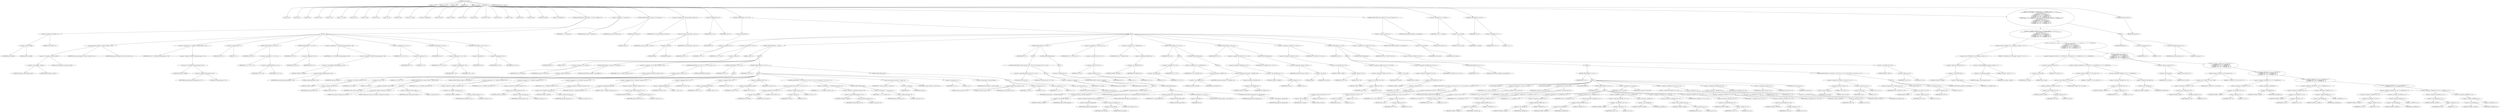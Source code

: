 digraph cache_insert {  
"1000125" [label = "(METHOD,cache_insert)" ]
"1000126" [label = "(PARAM,int a1)" ]
"1000127" [label = "(PARAM,void *cp)" ]
"1000128" [label = "(PARAM,int a3)" ]
"1000129" [label = "(PARAM,int a4)" ]
"1000130" [label = "(PARAM,__int16 a5)" ]
"1000131" [label = "(BLOCK,,)" ]
"1000132" [label = "(LOCAL,v7: int)" ]
"1000133" [label = "(LOCAL,v8: int)" ]
"1000134" [label = "(LOCAL,v9: int)" ]
"1000135" [label = "(LOCAL,v10: int)" ]
"1000136" [label = "(LOCAL,v11: int)" ]
"1000137" [label = "(LOCAL,v12: __int16)" ]
"1000138" [label = "(LOCAL,v14: int)" ]
"1000139" [label = "(LOCAL,v15: int)" ]
"1000140" [label = "(LOCAL,v16: int)" ]
"1000141" [label = "(LOCAL,v17: int)" ]
"1000142" [label = "(LOCAL,v18: int)" ]
"1000143" [label = "(LOCAL,v19: __int16)" ]
"1000144" [label = "(LOCAL,v20: unsigned int)" ]
"1000145" [label = "(LOCAL,v21: bool)" ]
"1000146" [label = "(LOCAL,v22: bool)" ]
"1000147" [label = "(LOCAL,v23: int *)" ]
"1000148" [label = "(LOCAL,v24: int)" ]
"1000149" [label = "(LOCAL,v25: char *)" ]
"1000150" [label = "(LOCAL,v26: int)" ]
"1000151" [label = "(LOCAL,v27: int)" ]
"1000152" [label = "(LOCAL,v28: int)" ]
"1000153" [label = "(LOCAL,v29: int)" ]
"1000154" [label = "(LOCAL,v30: _BYTE *)" ]
"1000155" [label = "(LOCAL,v33: _DWORD [ 4 ])" ]
"1000156" [label = "(CONTROL_STRUCTURE,if ( (a5 & 0x980) != 0 ),if ( (a5 & 0x980) != 0 ))" ]
"1000157" [label = "(<operator>.notEquals,(a5 & 0x980) != 0)" ]
"1000158" [label = "(<operator>.and,a5 & 0x980)" ]
"1000159" [label = "(IDENTIFIER,a5,a5 & 0x980)" ]
"1000160" [label = "(LITERAL,0x980,a5 & 0x980)" ]
"1000161" [label = "(LITERAL,0,(a5 & 0x980) != 0)" ]
"1000162" [label = "(BLOCK,,)" ]
"1000163" [label = "(log_query,log_query((unsigned __int16)a5 | 0x10000, a1, cp))" ]
"1000164" [label = "(<operator>.or,(unsigned __int16)a5 | 0x10000)" ]
"1000165" [label = "(<operator>.cast,(unsigned __int16)a5)" ]
"1000166" [label = "(UNKNOWN,unsigned __int16,unsigned __int16)" ]
"1000167" [label = "(IDENTIFIER,a5,(unsigned __int16)a5)" ]
"1000168" [label = "(LITERAL,0x10000,(unsigned __int16)a5 | 0x10000)" ]
"1000169" [label = "(IDENTIFIER,a1,log_query((unsigned __int16)a5 | 0x10000, a1, cp))" ]
"1000170" [label = "(IDENTIFIER,cp,log_query((unsigned __int16)a5 | 0x10000, a1, cp))" ]
"1000171" [label = "(<operator>.assignment,v20 = *(_DWORD *)(dnsmasq_daemon + 252))" ]
"1000172" [label = "(IDENTIFIER,v20,v20 = *(_DWORD *)(dnsmasq_daemon + 252))" ]
"1000173" [label = "(<operator>.indirection,*(_DWORD *)(dnsmasq_daemon + 252))" ]
"1000174" [label = "(<operator>.cast,(_DWORD *)(dnsmasq_daemon + 252))" ]
"1000175" [label = "(UNKNOWN,_DWORD *,_DWORD *)" ]
"1000176" [label = "(<operator>.addition,dnsmasq_daemon + 252)" ]
"1000177" [label = "(IDENTIFIER,dnsmasq_daemon,dnsmasq_daemon + 252)" ]
"1000178" [label = "(LITERAL,252,dnsmasq_daemon + 252)" ]
"1000179" [label = "(<operator>.assignment,v21 = 1)" ]
"1000180" [label = "(IDENTIFIER,v21,v21 = 1)" ]
"1000181" [label = "(LITERAL,1,v21 = 1)" ]
"1000182" [label = "(CONTROL_STRUCTURE,if ( v20 ),if ( v20 ))" ]
"1000183" [label = "(IDENTIFIER,v20,if ( v20 ))" ]
"1000184" [label = "(<operator>.assignment,v21 = v20 >= a4)" ]
"1000185" [label = "(IDENTIFIER,v21,v21 = v20 >= a4)" ]
"1000186" [label = "(<operator>.greaterEqualsThan,v20 >= a4)" ]
"1000187" [label = "(IDENTIFIER,v20,v20 >= a4)" ]
"1000188" [label = "(IDENTIFIER,a4,v20 >= a4)" ]
"1000189" [label = "(CONTROL_STRUCTURE,if ( v21 ),if ( v21 ))" ]
"1000190" [label = "(IDENTIFIER,v21,if ( v21 ))" ]
"1000191" [label = "(<operator>.assignment,v20 = a4)" ]
"1000192" [label = "(IDENTIFIER,v20,v20 = a4)" ]
"1000193" [label = "(IDENTIFIER,a4,v20 = a4)" ]
"1000194" [label = "(<operator>.assignment,a4 = *(_DWORD *)(dnsmasq_daemon + 248))" ]
"1000195" [label = "(IDENTIFIER,a4,a4 = *(_DWORD *)(dnsmasq_daemon + 248))" ]
"1000196" [label = "(<operator>.indirection,*(_DWORD *)(dnsmasq_daemon + 248))" ]
"1000197" [label = "(<operator>.cast,(_DWORD *)(dnsmasq_daemon + 248))" ]
"1000198" [label = "(UNKNOWN,_DWORD *,_DWORD *)" ]
"1000199" [label = "(<operator>.addition,dnsmasq_daemon + 248)" ]
"1000200" [label = "(IDENTIFIER,dnsmasq_daemon,dnsmasq_daemon + 248)" ]
"1000201" [label = "(LITERAL,248,dnsmasq_daemon + 248)" ]
"1000202" [label = "(<operator>.assignment,v22 = a4 != 0)" ]
"1000203" [label = "(IDENTIFIER,v22,v22 = a4 != 0)" ]
"1000204" [label = "(<operator>.notEquals,a4 != 0)" ]
"1000205" [label = "(IDENTIFIER,a4,a4 != 0)" ]
"1000206" [label = "(LITERAL,0,a4 != 0)" ]
"1000207" [label = "(CONTROL_STRUCTURE,if ( a4 ),if ( a4 ))" ]
"1000208" [label = "(IDENTIFIER,a4,if ( a4 ))" ]
"1000209" [label = "(<operator>.assignment,v22 = a4 > v20)" ]
"1000210" [label = "(IDENTIFIER,v22,v22 = a4 > v20)" ]
"1000211" [label = "(<operator>.greaterThan,a4 > v20)" ]
"1000212" [label = "(IDENTIFIER,a4,a4 > v20)" ]
"1000213" [label = "(IDENTIFIER,v20,a4 > v20)" ]
"1000214" [label = "(CONTROL_STRUCTURE,if ( !v22 ),if ( !v22 ))" ]
"1000215" [label = "(<operator>.logicalNot,!v22)" ]
"1000216" [label = "(IDENTIFIER,v22,!v22)" ]
"1000217" [label = "(<operator>.assignment,a4 = v20)" ]
"1000218" [label = "(IDENTIFIER,a4,a4 = v20)" ]
"1000219" [label = "(IDENTIFIER,v20,a4 = v20)" ]
"1000220" [label = "(<operator>.assignment,v7 = insert_error)" ]
"1000221" [label = "(IDENTIFIER,v7,v7 = insert_error)" ]
"1000222" [label = "(IDENTIFIER,insert_error,v7 = insert_error)" ]
"1000223" [label = "(CONTROL_STRUCTURE,if ( insert_error ),if ( insert_error ))" ]
"1000224" [label = "(IDENTIFIER,insert_error,if ( insert_error ))" ]
"1000225" [label = "(RETURN,return 0;,return 0;)" ]
"1000226" [label = "(LITERAL,0,return 0;)" ]
"1000227" [label = "(<operator>.assignment,v9 = cache_scan_free(a1, (int)cp, a3))" ]
"1000228" [label = "(IDENTIFIER,v9,v9 = cache_scan_free(a1, (int)cp, a3))" ]
"1000229" [label = "(cache_scan_free,cache_scan_free(a1, (int)cp, a3))" ]
"1000230" [label = "(IDENTIFIER,a1,cache_scan_free(a1, (int)cp, a3))" ]
"1000231" [label = "(<operator>.cast,(int)cp)" ]
"1000232" [label = "(UNKNOWN,int,int)" ]
"1000233" [label = "(IDENTIFIER,cp,(int)cp)" ]
"1000234" [label = "(IDENTIFIER,a3,cache_scan_free(a1, (int)cp, a3))" ]
"1000235" [label = "(<operator>.assignment,v8 = v9)" ]
"1000236" [label = "(IDENTIFIER,v8,v8 = v9)" ]
"1000237" [label = "(IDENTIFIER,v9,v8 = v9)" ]
"1000238" [label = "(CONTROL_STRUCTURE,if ( !v9 ),if ( !v9 ))" ]
"1000239" [label = "(<operator>.logicalNot,!v9)" ]
"1000240" [label = "(IDENTIFIER,v9,!v9)" ]
"1000241" [label = "(BLOCK,,)" ]
"1000242" [label = "(<operator>.assignment,v10 = v7)" ]
"1000243" [label = "(IDENTIFIER,v10,v10 = v7)" ]
"1000244" [label = "(IDENTIFIER,v7,v10 = v7)" ]
"1000245" [label = "(<operator>.assignment,v11 = a5 & 4)" ]
"1000246" [label = "(IDENTIFIER,v11,v11 = a5 & 4)" ]
"1000247" [label = "(<operator>.and,a5 & 4)" ]
"1000248" [label = "(IDENTIFIER,a5,a5 & 4)" ]
"1000249" [label = "(LITERAL,4,a5 & 4)" ]
"1000250" [label = "(CONTROL_STRUCTURE,while ( 1 ),while ( 1 ))" ]
"1000251" [label = "(LITERAL,1,while ( 1 ))" ]
"1000252" [label = "(BLOCK,,)" ]
"1000253" [label = "(<operator>.assignment,v18 = cache_tail)" ]
"1000254" [label = "(IDENTIFIER,v18,v18 = cache_tail)" ]
"1000255" [label = "(IDENTIFIER,cache_tail,v18 = cache_tail)" ]
"1000256" [label = "(CONTROL_STRUCTURE,if ( !cache_tail ),if ( !cache_tail ))" ]
"1000257" [label = "(<operator>.logicalNot,!cache_tail)" ]
"1000258" [label = "(IDENTIFIER,cache_tail,!cache_tail)" ]
"1000259" [label = "(CONTROL_STRUCTURE,goto LABEL_31;,goto LABEL_31;)" ]
"1000260" [label = "(<operator>.assignment,v19 = *(_WORD *)(cache_tail + 36))" ]
"1000261" [label = "(IDENTIFIER,v19,v19 = *(_WORD *)(cache_tail + 36))" ]
"1000262" [label = "(<operator>.indirection,*(_WORD *)(cache_tail + 36))" ]
"1000263" [label = "(<operator>.cast,(_WORD *)(cache_tail + 36))" ]
"1000264" [label = "(UNKNOWN,_WORD *,_WORD *)" ]
"1000265" [label = "(<operator>.addition,cache_tail + 36)" ]
"1000266" [label = "(IDENTIFIER,cache_tail,cache_tail + 36)" ]
"1000267" [label = "(LITERAL,36,cache_tail + 36)" ]
"1000268" [label = "(CONTROL_STRUCTURE,if ( (v19 & 0xC) == 0 ),if ( (v19 & 0xC) == 0 ))" ]
"1000269" [label = "(<operator>.equals,(v19 & 0xC) == 0)" ]
"1000270" [label = "(<operator>.and,v19 & 0xC)" ]
"1000271" [label = "(IDENTIFIER,v19,v19 & 0xC)" ]
"1000272" [label = "(LITERAL,0xC,v19 & 0xC)" ]
"1000273" [label = "(LITERAL,0,(v19 & 0xC) == 0)" ]
"1000274" [label = "(CONTROL_STRUCTURE,break;,break;)" ]
"1000275" [label = "(CONTROL_STRUCTURE,if ( v10 ),if ( v10 ))" ]
"1000276" [label = "(IDENTIFIER,v10,if ( v10 ))" ]
"1000277" [label = "(BLOCK,,)" ]
"1000278" [label = "(CONTROL_STRUCTURE,if ( !warned_11088 ),if ( !warned_11088 ))" ]
"1000279" [label = "(<operator>.logicalNot,!warned_11088)" ]
"1000280" [label = "(IDENTIFIER,warned_11088,!warned_11088)" ]
"1000281" [label = "(BLOCK,,)" ]
"1000282" [label = "(my_syslog,my_syslog(3, \"Internal error in cache.\"))" ]
"1000283" [label = "(LITERAL,3,my_syslog(3, \"Internal error in cache.\"))" ]
"1000284" [label = "(LITERAL,\"Internal error in cache.\",my_syslog(3, \"Internal error in cache.\"))" ]
"1000285" [label = "(<operator>.assignment,warned_11088 = 1)" ]
"1000286" [label = "(IDENTIFIER,warned_11088,warned_11088 = 1)" ]
"1000287" [label = "(LITERAL,1,warned_11088 = 1)" ]
"1000288" [label = "(CONTROL_STRUCTURE,goto LABEL_31;,goto LABEL_31;)" ]
"1000289" [label = "(CONTROL_STRUCTURE,if ( v11 ),if ( v11 ))" ]
"1000290" [label = "(IDENTIFIER,v11,if ( v11 ))" ]
"1000291" [label = "(BLOCK,,)" ]
"1000292" [label = "(<operator>.assignment,v14 = *(_DWORD *)(cache_tail + 16))" ]
"1000293" [label = "(IDENTIFIER,v14,v14 = *(_DWORD *)(cache_tail + 16))" ]
"1000294" [label = "(<operator>.indirection,*(_DWORD *)(cache_tail + 16))" ]
"1000295" [label = "(<operator>.cast,(_DWORD *)(cache_tail + 16))" ]
"1000296" [label = "(UNKNOWN,_DWORD *,_DWORD *)" ]
"1000297" [label = "(<operator>.addition,cache_tail + 16)" ]
"1000298" [label = "(IDENTIFIER,cache_tail,cache_tail + 16)" ]
"1000299" [label = "(LITERAL,16,cache_tail + 16)" ]
"1000300" [label = "(<operator>.assignment,v15 = *(_DWORD *)(cache_tail + 20))" ]
"1000301" [label = "(IDENTIFIER,v15,v15 = *(_DWORD *)(cache_tail + 20))" ]
"1000302" [label = "(<operator>.indirection,*(_DWORD *)(cache_tail + 20))" ]
"1000303" [label = "(<operator>.cast,(_DWORD *)(cache_tail + 20))" ]
"1000304" [label = "(UNKNOWN,_DWORD *,_DWORD *)" ]
"1000305" [label = "(<operator>.addition,cache_tail + 20)" ]
"1000306" [label = "(IDENTIFIER,cache_tail,cache_tail + 20)" ]
"1000307" [label = "(LITERAL,20,cache_tail + 20)" ]
"1000308" [label = "(<operator>.assignment,v16 = *(_DWORD *)(cache_tail + 24))" ]
"1000309" [label = "(IDENTIFIER,v16,v16 = *(_DWORD *)(cache_tail + 24))" ]
"1000310" [label = "(<operator>.indirection,*(_DWORD *)(cache_tail + 24))" ]
"1000311" [label = "(<operator>.cast,(_DWORD *)(cache_tail + 24))" ]
"1000312" [label = "(UNKNOWN,_DWORD *,_DWORD *)" ]
"1000313" [label = "(<operator>.addition,cache_tail + 24)" ]
"1000314" [label = "(IDENTIFIER,cache_tail,cache_tail + 24)" ]
"1000315" [label = "(LITERAL,24,cache_tail + 24)" ]
"1000316" [label = "(<operator>.assignment,v33[0] = *(_DWORD *)(cache_tail + 12))" ]
"1000317" [label = "(<operator>.indirectIndexAccess,v33[0])" ]
"1000318" [label = "(IDENTIFIER,v33,v33[0] = *(_DWORD *)(cache_tail + 12))" ]
"1000319" [label = "(LITERAL,0,v33[0] = *(_DWORD *)(cache_tail + 12))" ]
"1000320" [label = "(<operator>.indirection,*(_DWORD *)(cache_tail + 12))" ]
"1000321" [label = "(<operator>.cast,(_DWORD *)(cache_tail + 12))" ]
"1000322" [label = "(UNKNOWN,_DWORD *,_DWORD *)" ]
"1000323" [label = "(<operator>.addition,cache_tail + 12)" ]
"1000324" [label = "(IDENTIFIER,cache_tail,cache_tail + 12)" ]
"1000325" [label = "(LITERAL,12,cache_tail + 12)" ]
"1000326" [label = "(<operator>.assignment,v33[1] = v14)" ]
"1000327" [label = "(<operator>.indirectIndexAccess,v33[1])" ]
"1000328" [label = "(IDENTIFIER,v33,v33[1] = v14)" ]
"1000329" [label = "(LITERAL,1,v33[1] = v14)" ]
"1000330" [label = "(IDENTIFIER,v14,v33[1] = v14)" ]
"1000331" [label = "(<operator>.assignment,v33[2] = v15)" ]
"1000332" [label = "(<operator>.indirectIndexAccess,v33[2])" ]
"1000333" [label = "(IDENTIFIER,v33,v33[2] = v15)" ]
"1000334" [label = "(LITERAL,2,v33[2] = v15)" ]
"1000335" [label = "(IDENTIFIER,v15,v33[2] = v15)" ]
"1000336" [label = "(<operator>.assignment,v33[3] = v16)" ]
"1000337" [label = "(<operator>.indirectIndexAccess,v33[3])" ]
"1000338" [label = "(IDENTIFIER,v33,v33[3] = v16)" ]
"1000339" [label = "(LITERAL,3,v33[3] = v16)" ]
"1000340" [label = "(IDENTIFIER,v16,v33[3] = v16)" ]
"1000341" [label = "(CONTROL_STRUCTURE,if ( (v19 & 0x200) != 0 || (v19 & 2) != 0 ),if ( (v19 & 0x200) != 0 || (v19 & 2) != 0 ))" ]
"1000342" [label = "(<operator>.logicalOr,(v19 & 0x200) != 0 || (v19 & 2) != 0)" ]
"1000343" [label = "(<operator>.notEquals,(v19 & 0x200) != 0)" ]
"1000344" [label = "(<operator>.and,v19 & 0x200)" ]
"1000345" [label = "(IDENTIFIER,v19,v19 & 0x200)" ]
"1000346" [label = "(LITERAL,0x200,v19 & 0x200)" ]
"1000347" [label = "(LITERAL,0,(v19 & 0x200) != 0)" ]
"1000348" [label = "(<operator>.notEquals,(v19 & 2) != 0)" ]
"1000349" [label = "(<operator>.and,v19 & 2)" ]
"1000350" [label = "(IDENTIFIER,v19,v19 & 2)" ]
"1000351" [label = "(LITERAL,2,v19 & 2)" ]
"1000352" [label = "(LITERAL,0,(v19 & 2) != 0)" ]
"1000353" [label = "(<operator>.assignment,v17 = *(_DWORD *)(cache_tail + 40))" ]
"1000354" [label = "(IDENTIFIER,v17,v17 = *(_DWORD *)(cache_tail + 40))" ]
"1000355" [label = "(<operator>.indirection,*(_DWORD *)(cache_tail + 40))" ]
"1000356" [label = "(<operator>.cast,(_DWORD *)(cache_tail + 40))" ]
"1000357" [label = "(UNKNOWN,_DWORD *,_DWORD *)" ]
"1000358" [label = "(<operator>.addition,cache_tail + 40)" ]
"1000359" [label = "(IDENTIFIER,cache_tail,cache_tail + 40)" ]
"1000360" [label = "(LITERAL,40,cache_tail + 40)" ]
"1000361" [label = "(CONTROL_STRUCTURE,else,else)" ]
"1000362" [label = "(<operator>.assignment,v17 = cache_tail + 40)" ]
"1000363" [label = "(IDENTIFIER,v17,v17 = cache_tail + 40)" ]
"1000364" [label = "(<operator>.addition,cache_tail + 40)" ]
"1000365" [label = "(IDENTIFIER,cache_tail,cache_tail + 40)" ]
"1000366" [label = "(LITERAL,40,cache_tail + 40)" ]
"1000367" [label = "(cache_scan_free,cache_scan_free(v17, (int)v33, a3))" ]
"1000368" [label = "(IDENTIFIER,v17,cache_scan_free(v17, (int)v33, a3))" ]
"1000369" [label = "(<operator>.cast,(int)v33)" ]
"1000370" [label = "(UNKNOWN,int,int)" ]
"1000371" [label = "(IDENTIFIER,v33,(int)v33)" ]
"1000372" [label = "(IDENTIFIER,a3,cache_scan_free(v17, (int)v33, a3))" ]
"1000373" [label = "(<operator>.assignment,v10 = 1)" ]
"1000374" [label = "(IDENTIFIER,v10,v10 = 1)" ]
"1000375" [label = "(LITERAL,1,v10 = 1)" ]
"1000376" [label = "(<operator>.preIncrement,++cache_live_freed)" ]
"1000377" [label = "(IDENTIFIER,cache_live_freed,++cache_live_freed)" ]
"1000378" [label = "(CONTROL_STRUCTURE,else,else)" ]
"1000379" [label = "(BLOCK,,)" ]
"1000380" [label = "(cache_scan_free,cache_scan_free(0, 0, a3))" ]
"1000381" [label = "(LITERAL,0,cache_scan_free(0, 0, a3))" ]
"1000382" [label = "(LITERAL,0,cache_scan_free(0, 0, a3))" ]
"1000383" [label = "(IDENTIFIER,a3,cache_scan_free(0, 0, a3))" ]
"1000384" [label = "(<operator>.assignment,v10 = 0)" ]
"1000385" [label = "(IDENTIFIER,v10,v10 = 0)" ]
"1000386" [label = "(LITERAL,0,v10 = 0)" ]
"1000387" [label = "(<operator>.assignment,v11 = 1)" ]
"1000388" [label = "(IDENTIFIER,v11,v11 = 1)" ]
"1000389" [label = "(LITERAL,1,v11 = 1)" ]
"1000390" [label = "(CONTROL_STRUCTURE,if ( a1 ),if ( a1 ))" ]
"1000391" [label = "(IDENTIFIER,a1,if ( a1 ))" ]
"1000392" [label = "(BLOCK,,)" ]
"1000393" [label = "(CONTROL_STRUCTURE,if ( strlen((const char *)a1) > 0x31 ),if ( strlen((const char *)a1) > 0x31 ))" ]
"1000394" [label = "(<operator>.greaterThan,strlen((const char *)a1) > 0x31)" ]
"1000395" [label = "(strlen,strlen((const char *)a1))" ]
"1000396" [label = "(<operator>.cast,(const char *)a1)" ]
"1000397" [label = "(UNKNOWN,const char *,const char *)" ]
"1000398" [label = "(IDENTIFIER,a1,(const char *)a1)" ]
"1000399" [label = "(LITERAL,0x31,strlen((const char *)a1) > 0x31)" ]
"1000400" [label = "(BLOCK,,)" ]
"1000401" [label = "(<operator>.assignment,v8 = big_free)" ]
"1000402" [label = "(IDENTIFIER,v8,v8 = big_free)" ]
"1000403" [label = "(IDENTIFIER,big_free,v8 = big_free)" ]
"1000404" [label = "(CONTROL_STRUCTURE,if ( big_free ),if ( big_free ))" ]
"1000405" [label = "(IDENTIFIER,big_free,if ( big_free ))" ]
"1000406" [label = "(BLOCK,,)" ]
"1000407" [label = "(<operator>.assignment,big_free = *(_DWORD *)big_free)" ]
"1000408" [label = "(IDENTIFIER,big_free,big_free = *(_DWORD *)big_free)" ]
"1000409" [label = "(<operator>.indirection,*(_DWORD *)big_free)" ]
"1000410" [label = "(<operator>.cast,(_DWORD *)big_free)" ]
"1000411" [label = "(UNKNOWN,_DWORD *,_DWORD *)" ]
"1000412" [label = "(IDENTIFIER,big_free,(_DWORD *)big_free)" ]
"1000413" [label = "(CONTROL_STRUCTURE,else,else)" ]
"1000414" [label = "(BLOCK,,)" ]
"1000415" [label = "(CONTROL_STRUCTURE,if ( !bignames_left && (a5 & 0x5000) == 0 ),if ( !bignames_left && (a5 & 0x5000) == 0 ))" ]
"1000416" [label = "(<operator>.logicalAnd,!bignames_left && (a5 & 0x5000) == 0)" ]
"1000417" [label = "(<operator>.logicalNot,!bignames_left)" ]
"1000418" [label = "(IDENTIFIER,bignames_left,!bignames_left)" ]
"1000419" [label = "(<operator>.equals,(a5 & 0x5000) == 0)" ]
"1000420" [label = "(<operator>.and,a5 & 0x5000)" ]
"1000421" [label = "(IDENTIFIER,a5,a5 & 0x5000)" ]
"1000422" [label = "(LITERAL,0x5000,a5 & 0x5000)" ]
"1000423" [label = "(LITERAL,0,(a5 & 0x5000) == 0)" ]
"1000424" [label = "(CONTROL_STRUCTURE,goto LABEL_31;,goto LABEL_31;)" ]
"1000425" [label = "(<operator>.assignment,v8 = whine_malloc(1028))" ]
"1000426" [label = "(IDENTIFIER,v8,v8 = whine_malloc(1028))" ]
"1000427" [label = "(whine_malloc,whine_malloc(1028))" ]
"1000428" [label = "(LITERAL,1028,whine_malloc(1028))" ]
"1000429" [label = "(CONTROL_STRUCTURE,if ( !v8 ),if ( !v8 ))" ]
"1000430" [label = "(<operator>.logicalNot,!v8)" ]
"1000431" [label = "(IDENTIFIER,v8,!v8)" ]
"1000432" [label = "(CONTROL_STRUCTURE,goto LABEL_31;,goto LABEL_31;)" ]
"1000433" [label = "(CONTROL_STRUCTURE,if ( bignames_left ),if ( bignames_left ))" ]
"1000434" [label = "(IDENTIFIER,bignames_left,if ( bignames_left ))" ]
"1000435" [label = "(<operator>.preDecrement,--bignames_left)" ]
"1000436" [label = "(IDENTIFIER,bignames_left,--bignames_left)" ]
"1000437" [label = "(CONTROL_STRUCTURE,else,else)" ]
"1000438" [label = "(BLOCK,,)" ]
"1000439" [label = "(<operator>.assignment,v8 = 0)" ]
"1000440" [label = "(IDENTIFIER,v8,v8 = 0)" ]
"1000441" [label = "(LITERAL,0,v8 = 0)" ]
"1000442" [label = "(<operator>.assignment,v23 = *(int **)(v18 + 4))" ]
"1000443" [label = "(IDENTIFIER,v23,v23 = *(int **)(v18 + 4))" ]
"1000444" [label = "(<operator>.indirection,*(int **)(v18 + 4))" ]
"1000445" [label = "(<operator>.cast,(int **)(v18 + 4))" ]
"1000446" [label = "(UNKNOWN,int **,int **)" ]
"1000447" [label = "(<operator>.addition,v18 + 4)" ]
"1000448" [label = "(IDENTIFIER,v18,v18 + 4)" ]
"1000449" [label = "(LITERAL,4,v18 + 4)" ]
"1000450" [label = "(<operator>.assignment,v24 = *(_DWORD *)v18)" ]
"1000451" [label = "(IDENTIFIER,v24,v24 = *(_DWORD *)v18)" ]
"1000452" [label = "(<operator>.indirection,*(_DWORD *)v18)" ]
"1000453" [label = "(<operator>.cast,(_DWORD *)v18)" ]
"1000454" [label = "(UNKNOWN,_DWORD *,_DWORD *)" ]
"1000455" [label = "(IDENTIFIER,v18,(_DWORD *)v18)" ]
"1000456" [label = "(CONTROL_STRUCTURE,if ( v23 ),if ( v23 ))" ]
"1000457" [label = "(IDENTIFIER,v23,if ( v23 ))" ]
"1000458" [label = "(BLOCK,,)" ]
"1000459" [label = "(<operator>.assignment,*v23 = v24)" ]
"1000460" [label = "(<operator>.indirection,*v23)" ]
"1000461" [label = "(IDENTIFIER,v23,*v23 = v24)" ]
"1000462" [label = "(IDENTIFIER,v24,*v23 = v24)" ]
"1000463" [label = "(<operator>.assignment,v24 = *(_DWORD *)v18)" ]
"1000464" [label = "(IDENTIFIER,v24,v24 = *(_DWORD *)v18)" ]
"1000465" [label = "(<operator>.indirection,*(_DWORD *)v18)" ]
"1000466" [label = "(<operator>.cast,(_DWORD *)v18)" ]
"1000467" [label = "(UNKNOWN,_DWORD *,_DWORD *)" ]
"1000468" [label = "(IDENTIFIER,v18,(_DWORD *)v18)" ]
"1000469" [label = "(CONTROL_STRUCTURE,else,else)" ]
"1000470" [label = "(BLOCK,,)" ]
"1000471" [label = "(<operator>.assignment,cache_head = *(_DWORD *)v18)" ]
"1000472" [label = "(IDENTIFIER,cache_head,cache_head = *(_DWORD *)v18)" ]
"1000473" [label = "(<operator>.indirection,*(_DWORD *)v18)" ]
"1000474" [label = "(<operator>.cast,(_DWORD *)v18)" ]
"1000475" [label = "(UNKNOWN,_DWORD *,_DWORD *)" ]
"1000476" [label = "(IDENTIFIER,v18,(_DWORD *)v18)" ]
"1000477" [label = "(CONTROL_STRUCTURE,if ( v24 ),if ( v24 ))" ]
"1000478" [label = "(IDENTIFIER,v24,if ( v24 ))" ]
"1000479" [label = "(<operator>.assignment,*(_DWORD *)(v24 + 4) = v23)" ]
"1000480" [label = "(<operator>.indirection,*(_DWORD *)(v24 + 4))" ]
"1000481" [label = "(<operator>.cast,(_DWORD *)(v24 + 4))" ]
"1000482" [label = "(UNKNOWN,_DWORD *,_DWORD *)" ]
"1000483" [label = "(<operator>.addition,v24 + 4)" ]
"1000484" [label = "(IDENTIFIER,v24,v24 + 4)" ]
"1000485" [label = "(LITERAL,4,v24 + 4)" ]
"1000486" [label = "(IDENTIFIER,v23,*(_DWORD *)(v24 + 4) = v23)" ]
"1000487" [label = "(CONTROL_STRUCTURE,else,else)" ]
"1000488" [label = "(<operator>.assignment,cache_tail = (int)v23)" ]
"1000489" [label = "(IDENTIFIER,cache_tail,cache_tail = (int)v23)" ]
"1000490" [label = "(<operator>.cast,(int)v23)" ]
"1000491" [label = "(UNKNOWN,int,int)" ]
"1000492" [label = "(IDENTIFIER,v23,(int)v23)" ]
"1000493" [label = "(<operator>.assignment,*(_WORD *)(v18 + 36) = a5)" ]
"1000494" [label = "(<operator>.indirection,*(_WORD *)(v18 + 36))" ]
"1000495" [label = "(<operator>.cast,(_WORD *)(v18 + 36))" ]
"1000496" [label = "(UNKNOWN,_WORD *,_WORD *)" ]
"1000497" [label = "(<operator>.addition,v18 + 36)" ]
"1000498" [label = "(IDENTIFIER,v18,v18 + 36)" ]
"1000499" [label = "(LITERAL,36,v18 + 36)" ]
"1000500" [label = "(IDENTIFIER,a5,*(_WORD *)(v18 + 36) = a5)" ]
"1000501" [label = "(CONTROL_STRUCTURE,if ( v8 ),if ( v8 ))" ]
"1000502" [label = "(IDENTIFIER,v8,if ( v8 ))" ]
"1000503" [label = "(BLOCK,,)" ]
"1000504" [label = "(<operator>.assignment,*(_WORD *)(v18 + 36) = a5 | 0x200)" ]
"1000505" [label = "(<operator>.indirection,*(_WORD *)(v18 + 36))" ]
"1000506" [label = "(<operator>.cast,(_WORD *)(v18 + 36))" ]
"1000507" [label = "(UNKNOWN,_WORD *,_WORD *)" ]
"1000508" [label = "(<operator>.addition,v18 + 36)" ]
"1000509" [label = "(IDENTIFIER,v18,v18 + 36)" ]
"1000510" [label = "(LITERAL,36,v18 + 36)" ]
"1000511" [label = "(<operator>.or,a5 | 0x200)" ]
"1000512" [label = "(IDENTIFIER,a5,a5 | 0x200)" ]
"1000513" [label = "(LITERAL,0x200,a5 | 0x200)" ]
"1000514" [label = "(<operator>.assignment,*(_DWORD *)(v18 + 40) = v8)" ]
"1000515" [label = "(<operator>.indirection,*(_DWORD *)(v18 + 40))" ]
"1000516" [label = "(<operator>.cast,(_DWORD *)(v18 + 40))" ]
"1000517" [label = "(UNKNOWN,_DWORD *,_DWORD *)" ]
"1000518" [label = "(<operator>.addition,v18 + 40)" ]
"1000519" [label = "(IDENTIFIER,v18,v18 + 40)" ]
"1000520" [label = "(LITERAL,40,v18 + 40)" ]
"1000521" [label = "(IDENTIFIER,v8,*(_DWORD *)(v18 + 40) = v8)" ]
"1000522" [label = "(CONTROL_STRUCTURE,if ( a1 ),if ( a1 ))" ]
"1000523" [label = "(IDENTIFIER,a1,if ( a1 ))" ]
"1000524" [label = "(CONTROL_STRUCTURE,goto LABEL_55;,goto LABEL_55;)" ]
"1000525" [label = "(CONTROL_STRUCTURE,else,else)" ]
"1000526" [label = "(BLOCK,,)" ]
"1000527" [label = "(CONTROL_STRUCTURE,if ( a1 ),if ( a1 ))" ]
"1000528" [label = "(IDENTIFIER,a1,if ( a1 ))" ]
"1000529" [label = "(BLOCK,,)" ]
"1000530" [label = "(CONTROL_STRUCTURE,if ( (a5 & 0x200) == 0 && (a5 & 2) == 0 ),if ( (a5 & 0x200) == 0 && (a5 & 2) == 0 ))" ]
"1000531" [label = "(<operator>.logicalAnd,(a5 & 0x200) == 0 && (a5 & 2) == 0)" ]
"1000532" [label = "(<operator>.equals,(a5 & 0x200) == 0)" ]
"1000533" [label = "(<operator>.and,a5 & 0x200)" ]
"1000534" [label = "(IDENTIFIER,a5,a5 & 0x200)" ]
"1000535" [label = "(LITERAL,0x200,a5 & 0x200)" ]
"1000536" [label = "(LITERAL,0,(a5 & 0x200) == 0)" ]
"1000537" [label = "(<operator>.equals,(a5 & 2) == 0)" ]
"1000538" [label = "(<operator>.and,a5 & 2)" ]
"1000539" [label = "(IDENTIFIER,a5,a5 & 2)" ]
"1000540" [label = "(LITERAL,2,a5 & 2)" ]
"1000541" [label = "(LITERAL,0,(a5 & 2) == 0)" ]
"1000542" [label = "(BLOCK,,)" ]
"1000543" [label = "(<operator>.assignment,v25 = (char *)(v18 + 40))" ]
"1000544" [label = "(IDENTIFIER,v25,v25 = (char *)(v18 + 40))" ]
"1000545" [label = "(<operator>.cast,(char *)(v18 + 40))" ]
"1000546" [label = "(UNKNOWN,char *,char *)" ]
"1000547" [label = "(<operator>.addition,v18 + 40)" ]
"1000548" [label = "(IDENTIFIER,v18,v18 + 40)" ]
"1000549" [label = "(LITERAL,40,v18 + 40)" ]
"1000550" [label = "(CONTROL_STRUCTURE,goto LABEL_56;,goto LABEL_56;)" ]
"1000551" [label = "(JUMP_TARGET,LABEL_55)" ]
"1000552" [label = "(<operator>.assignment,v25 = *(char **)(v18 + 40))" ]
"1000553" [label = "(IDENTIFIER,v25,v25 = *(char **)(v18 + 40))" ]
"1000554" [label = "(<operator>.indirection,*(char **)(v18 + 40))" ]
"1000555" [label = "(<operator>.cast,(char **)(v18 + 40))" ]
"1000556" [label = "(UNKNOWN,char **,char **)" ]
"1000557" [label = "(<operator>.addition,v18 + 40)" ]
"1000558" [label = "(IDENTIFIER,v18,v18 + 40)" ]
"1000559" [label = "(LITERAL,40,v18 + 40)" ]
"1000560" [label = "(JUMP_TARGET,LABEL_56)" ]
"1000561" [label = "(strcpy,strcpy(v25, (const char *)a1))" ]
"1000562" [label = "(IDENTIFIER,v25,strcpy(v25, (const char *)a1))" ]
"1000563" [label = "(<operator>.cast,(const char *)a1)" ]
"1000564" [label = "(UNKNOWN,const char *,const char *)" ]
"1000565" [label = "(IDENTIFIER,a1,(const char *)a1)" ]
"1000566" [label = "(JUMP_TARGET,LABEL_57)" ]
"1000567" [label = "(CONTROL_STRUCTURE,if ( cp ),if ( cp ))" ]
"1000568" [label = "(IDENTIFIER,cp,if ( cp ))" ]
"1000569" [label = "(BLOCK,,)" ]
"1000570" [label = "(<operator>.assignment,v26 = *((_DWORD *)cp + 1))" ]
"1000571" [label = "(IDENTIFIER,v26,v26 = *((_DWORD *)cp + 1))" ]
"1000572" [label = "(<operator>.indirection,*((_DWORD *)cp + 1))" ]
"1000573" [label = "(<operator>.addition,(_DWORD *)cp + 1)" ]
"1000574" [label = "(<operator>.cast,(_DWORD *)cp)" ]
"1000575" [label = "(UNKNOWN,_DWORD *,_DWORD *)" ]
"1000576" [label = "(IDENTIFIER,cp,(_DWORD *)cp)" ]
"1000577" [label = "(LITERAL,1,(_DWORD *)cp + 1)" ]
"1000578" [label = "(<operator>.assignment,v27 = *((_DWORD *)cp + 2))" ]
"1000579" [label = "(IDENTIFIER,v27,v27 = *((_DWORD *)cp + 2))" ]
"1000580" [label = "(<operator>.indirection,*((_DWORD *)cp + 2))" ]
"1000581" [label = "(<operator>.addition,(_DWORD *)cp + 2)" ]
"1000582" [label = "(<operator>.cast,(_DWORD *)cp)" ]
"1000583" [label = "(UNKNOWN,_DWORD *,_DWORD *)" ]
"1000584" [label = "(IDENTIFIER,cp,(_DWORD *)cp)" ]
"1000585" [label = "(LITERAL,2,(_DWORD *)cp + 2)" ]
"1000586" [label = "(<operator>.assignment,v28 = *((_DWORD *)cp + 3))" ]
"1000587" [label = "(IDENTIFIER,v28,v28 = *((_DWORD *)cp + 3))" ]
"1000588" [label = "(<operator>.indirection,*((_DWORD *)cp + 3))" ]
"1000589" [label = "(<operator>.addition,(_DWORD *)cp + 3)" ]
"1000590" [label = "(<operator>.cast,(_DWORD *)cp)" ]
"1000591" [label = "(UNKNOWN,_DWORD *,_DWORD *)" ]
"1000592" [label = "(IDENTIFIER,cp,(_DWORD *)cp)" ]
"1000593" [label = "(LITERAL,3,(_DWORD *)cp + 3)" ]
"1000594" [label = "(<operator>.assignment,*(_DWORD *)(v18 + 12) = *(_DWORD *)cp)" ]
"1000595" [label = "(<operator>.indirection,*(_DWORD *)(v18 + 12))" ]
"1000596" [label = "(<operator>.cast,(_DWORD *)(v18 + 12))" ]
"1000597" [label = "(UNKNOWN,_DWORD *,_DWORD *)" ]
"1000598" [label = "(<operator>.addition,v18 + 12)" ]
"1000599" [label = "(IDENTIFIER,v18,v18 + 12)" ]
"1000600" [label = "(LITERAL,12,v18 + 12)" ]
"1000601" [label = "(<operator>.indirection,*(_DWORD *)cp)" ]
"1000602" [label = "(<operator>.cast,(_DWORD *)cp)" ]
"1000603" [label = "(UNKNOWN,_DWORD *,_DWORD *)" ]
"1000604" [label = "(IDENTIFIER,cp,(_DWORD *)cp)" ]
"1000605" [label = "(<operator>.assignment,*(_DWORD *)(v18 + 16) = v26)" ]
"1000606" [label = "(<operator>.indirection,*(_DWORD *)(v18 + 16))" ]
"1000607" [label = "(<operator>.cast,(_DWORD *)(v18 + 16))" ]
"1000608" [label = "(UNKNOWN,_DWORD *,_DWORD *)" ]
"1000609" [label = "(<operator>.addition,v18 + 16)" ]
"1000610" [label = "(IDENTIFIER,v18,v18 + 16)" ]
"1000611" [label = "(LITERAL,16,v18 + 16)" ]
"1000612" [label = "(IDENTIFIER,v26,*(_DWORD *)(v18 + 16) = v26)" ]
"1000613" [label = "(<operator>.assignment,*(_DWORD *)(v18 + 20) = v27)" ]
"1000614" [label = "(<operator>.indirection,*(_DWORD *)(v18 + 20))" ]
"1000615" [label = "(<operator>.cast,(_DWORD *)(v18 + 20))" ]
"1000616" [label = "(UNKNOWN,_DWORD *,_DWORD *)" ]
"1000617" [label = "(<operator>.addition,v18 + 20)" ]
"1000618" [label = "(IDENTIFIER,v18,v18 + 20)" ]
"1000619" [label = "(LITERAL,20,v18 + 20)" ]
"1000620" [label = "(IDENTIFIER,v27,*(_DWORD *)(v18 + 20) = v27)" ]
"1000621" [label = "(<operator>.assignment,*(_DWORD *)(v18 + 24) = v28)" ]
"1000622" [label = "(<operator>.indirection,*(_DWORD *)(v18 + 24))" ]
"1000623" [label = "(<operator>.cast,(_DWORD *)(v18 + 24))" ]
"1000624" [label = "(UNKNOWN,_DWORD *,_DWORD *)" ]
"1000625" [label = "(<operator>.addition,v18 + 24)" ]
"1000626" [label = "(IDENTIFIER,v18,v18 + 24)" ]
"1000627" [label = "(LITERAL,24,v18 + 24)" ]
"1000628" [label = "(IDENTIFIER,v28,*(_DWORD *)(v18 + 24) = v28)" ]
"1000629" [label = "(<operator>.assignment,v29 = new_chain)" ]
"1000630" [label = "(IDENTIFIER,v29,v29 = new_chain)" ]
"1000631" [label = "(IDENTIFIER,new_chain,v29 = new_chain)" ]
"1000632" [label = "(<operator>.assignment,*(_DWORD *)(v18 + 28) = a4 + a3)" ]
"1000633" [label = "(<operator>.indirection,*(_DWORD *)(v18 + 28))" ]
"1000634" [label = "(<operator>.cast,(_DWORD *)(v18 + 28))" ]
"1000635" [label = "(UNKNOWN,_DWORD *,_DWORD *)" ]
"1000636" [label = "(<operator>.addition,v18 + 28)" ]
"1000637" [label = "(IDENTIFIER,v18,v18 + 28)" ]
"1000638" [label = "(LITERAL,28,v18 + 28)" ]
"1000639" [label = "(<operator>.addition,a4 + a3)" ]
"1000640" [label = "(IDENTIFIER,a4,a4 + a3)" ]
"1000641" [label = "(IDENTIFIER,a3,a4 + a3)" ]
"1000642" [label = "(<operator>.assignment,*(_DWORD *)v18 = v29)" ]
"1000643" [label = "(<operator>.indirection,*(_DWORD *)v18)" ]
"1000644" [label = "(<operator>.cast,(_DWORD *)v18)" ]
"1000645" [label = "(UNKNOWN,_DWORD *,_DWORD *)" ]
"1000646" [label = "(IDENTIFIER,v18,(_DWORD *)v18)" ]
"1000647" [label = "(IDENTIFIER,v29,*(_DWORD *)v18 = v29)" ]
"1000648" [label = "(<operator>.assignment,new_chain = v18)" ]
"1000649" [label = "(IDENTIFIER,new_chain,new_chain = v18)" ]
"1000650" [label = "(IDENTIFIER,v18,new_chain = v18)" ]
"1000651" [label = "(RETURN,return v18;,return v18;)" ]
"1000652" [label = "(IDENTIFIER,v18,return v18;)" ]
"1000653" [label = "(CONTROL_STRUCTURE,if ( (a5 & 0x200) == 0 && (a5 & 2) == 0 ),if ( (a5 & 0x200) == 0 && (a5 & 2) == 0 ))" ]
"1000654" [label = "(<operator>.logicalAnd,(a5 & 0x200) == 0 && (a5 & 2) == 0)" ]
"1000655" [label = "(<operator>.equals,(a5 & 0x200) == 0)" ]
"1000656" [label = "(<operator>.and,a5 & 0x200)" ]
"1000657" [label = "(IDENTIFIER,a5,a5 & 0x200)" ]
"1000658" [label = "(LITERAL,0x200,a5 & 0x200)" ]
"1000659" [label = "(LITERAL,0,(a5 & 0x200) == 0)" ]
"1000660" [label = "(<operator>.equals,(a5 & 2) == 0)" ]
"1000661" [label = "(<operator>.and,a5 & 2)" ]
"1000662" [label = "(IDENTIFIER,a5,a5 & 2)" ]
"1000663" [label = "(LITERAL,2,a5 & 2)" ]
"1000664" [label = "(LITERAL,0,(a5 & 2) == 0)" ]
"1000665" [label = "(BLOCK,,)" ]
"1000666" [label = "(<operator>.assignment,v30 = (_BYTE *)(v18 + 40))" ]
"1000667" [label = "(IDENTIFIER,v30,v30 = (_BYTE *)(v18 + 40))" ]
"1000668" [label = "(<operator>.cast,(_BYTE *)(v18 + 40))" ]
"1000669" [label = "(UNKNOWN,_BYTE *,_BYTE *)" ]
"1000670" [label = "(<operator>.addition,v18 + 40)" ]
"1000671" [label = "(IDENTIFIER,v18,v18 + 40)" ]
"1000672" [label = "(LITERAL,40,v18 + 40)" ]
"1000673" [label = "(JUMP_TARGET,LABEL_70)" ]
"1000674" [label = "(<operator>.assignment,*v30 = 0)" ]
"1000675" [label = "(<operator>.indirection,*v30)" ]
"1000676" [label = "(IDENTIFIER,v30,*v30 = 0)" ]
"1000677" [label = "(LITERAL,0,*v30 = 0)" ]
"1000678" [label = "(CONTROL_STRUCTURE,goto LABEL_57;,goto LABEL_57;)" ]
"1000679" [label = "(<operator>.assignment,v30 = *(_BYTE **)(v18 + 40))" ]
"1000680" [label = "(IDENTIFIER,v30,v30 = *(_BYTE **)(v18 + 40))" ]
"1000681" [label = "(<operator>.indirection,*(_BYTE **)(v18 + 40))" ]
"1000682" [label = "(<operator>.cast,(_BYTE **)(v18 + 40))" ]
"1000683" [label = "(UNKNOWN,_BYTE **,_BYTE **)" ]
"1000684" [label = "(<operator>.addition,v18 + 40)" ]
"1000685" [label = "(IDENTIFIER,v18,v18 + 40)" ]
"1000686" [label = "(LITERAL,40,v18 + 40)" ]
"1000687" [label = "(CONTROL_STRUCTURE,goto LABEL_70;,goto LABEL_70;)" ]
"1000688" [label = "(CONTROL_STRUCTURE,if ( (a5 & 0x180) == 0 ),if ( (a5 & 0x180) == 0 ))" ]
"1000689" [label = "(<operator>.equals,(a5 & 0x180) == 0)" ]
"1000690" [label = "(<operator>.and,a5 & 0x180)" ]
"1000691" [label = "(IDENTIFIER,a5,a5 & 0x180)" ]
"1000692" [label = "(LITERAL,0x180,a5 & 0x180)" ]
"1000693" [label = "(LITERAL,0,(a5 & 0x180) == 0)" ]
"1000694" [label = "(CONTROL_STRUCTURE,goto LABEL_31;,goto LABEL_31;)" ]
"1000695" [label = "(<operator>.assignment,v12 = (__int16)cp)" ]
"1000696" [label = "(IDENTIFIER,v12,v12 = (__int16)cp)" ]
"1000697" [label = "(<operator>.cast,(__int16)cp)" ]
"1000698" [label = "(UNKNOWN,__int16,__int16)" ]
"1000699" [label = "(IDENTIFIER,cp,(__int16)cp)" ]
"1000700" [label = "(CONTROL_STRUCTURE,if ( cp ),if ( cp ))" ]
"1000701" [label = "(IDENTIFIER,cp,if ( cp ))" ]
"1000702" [label = "(<operator>.assignment,v12 = 1)" ]
"1000703" [label = "(IDENTIFIER,v12,v12 = 1)" ]
"1000704" [label = "(LITERAL,1,v12 = 1)" ]
"1000705" [label = "(CONTROL_STRUCTURE,if ( (*(_DWORD *)&v12 & ((unsigned __int16)a5 >> 3)) == 0\n    || ((a5 & 0x80) == 0 || (*(_WORD *)(v9 + 36) & 0x80) == 0 || *(_DWORD *)(v9 + 12) != *(_DWORD *)cp)\n    && ((a5 & 0x100) == 0\n     || (*(_WORD *)(v9 + 36) & 0x100) == 0\n     || *(_DWORD *)(v9 + 12) != *(_DWORD *)cp\n     || *(_DWORD *)(v9 + 16) != *((_DWORD *)cp + 1)\n     || *(_DWORD *)(v9 + 20) != *((_DWORD *)cp + 2)\n     || *(_DWORD *)(v9 + 24) != *((_DWORD *)cp + 3)) ),if ( (*(_DWORD *)&v12 & ((unsigned __int16)a5 >> 3)) == 0\n    || ((a5 & 0x80) == 0 || (*(_WORD *)(v9 + 36) & 0x80) == 0 || *(_DWORD *)(v9 + 12) != *(_DWORD *)cp)\n    && ((a5 & 0x100) == 0\n     || (*(_WORD *)(v9 + 36) & 0x100) == 0\n     || *(_DWORD *)(v9 + 12) != *(_DWORD *)cp\n     || *(_DWORD *)(v9 + 16) != *((_DWORD *)cp + 1)\n     || *(_DWORD *)(v9 + 20) != *((_DWORD *)cp + 2)\n     || *(_DWORD *)(v9 + 24) != *((_DWORD *)cp + 3)) ))" ]
"1000706" [label = "(<operator>.logicalOr,(*(_DWORD *)&v12 & ((unsigned __int16)a5 >> 3)) == 0\n    || ((a5 & 0x80) == 0 || (*(_WORD *)(v9 + 36) & 0x80) == 0 || *(_DWORD *)(v9 + 12) != *(_DWORD *)cp)\n    && ((a5 & 0x100) == 0\n     || (*(_WORD *)(v9 + 36) & 0x100) == 0\n     || *(_DWORD *)(v9 + 12) != *(_DWORD *)cp\n     || *(_DWORD *)(v9 + 16) != *((_DWORD *)cp + 1)\n     || *(_DWORD *)(v9 + 20) != *((_DWORD *)cp + 2)\n     || *(_DWORD *)(v9 + 24) != *((_DWORD *)cp + 3)))" ]
"1000707" [label = "(<operator>.equals,(*(_DWORD *)&v12 & ((unsigned __int16)a5 >> 3)) == 0)" ]
"1000708" [label = "(<operator>.and,*(_DWORD *)&v12 & ((unsigned __int16)a5 >> 3))" ]
"1000709" [label = "(<operator>.indirection,*(_DWORD *)&v12)" ]
"1000710" [label = "(<operator>.cast,(_DWORD *)&v12)" ]
"1000711" [label = "(UNKNOWN,_DWORD *,_DWORD *)" ]
"1000712" [label = "(<operator>.addressOf,&v12)" ]
"1000713" [label = "(IDENTIFIER,v12,(_DWORD *)&v12)" ]
"1000714" [label = "(<operator>.arithmeticShiftRight,(unsigned __int16)a5 >> 3)" ]
"1000715" [label = "(<operator>.cast,(unsigned __int16)a5)" ]
"1000716" [label = "(UNKNOWN,unsigned __int16,unsigned __int16)" ]
"1000717" [label = "(IDENTIFIER,a5,(unsigned __int16)a5)" ]
"1000718" [label = "(LITERAL,3,(unsigned __int16)a5 >> 3)" ]
"1000719" [label = "(LITERAL,0,(*(_DWORD *)&v12 & ((unsigned __int16)a5 >> 3)) == 0)" ]
"1000720" [label = "(<operator>.logicalAnd,((a5 & 0x80) == 0 || (*(_WORD *)(v9 + 36) & 0x80) == 0 || *(_DWORD *)(v9 + 12) != *(_DWORD *)cp)\n    && ((a5 & 0x100) == 0\n     || (*(_WORD *)(v9 + 36) & 0x100) == 0\n     || *(_DWORD *)(v9 + 12) != *(_DWORD *)cp\n     || *(_DWORD *)(v9 + 16) != *((_DWORD *)cp + 1)\n     || *(_DWORD *)(v9 + 20) != *((_DWORD *)cp + 2)\n     || *(_DWORD *)(v9 + 24) != *((_DWORD *)cp + 3)))" ]
"1000721" [label = "(<operator>.logicalOr,(a5 & 0x80) == 0 || (*(_WORD *)(v9 + 36) & 0x80) == 0 || *(_DWORD *)(v9 + 12) != *(_DWORD *)cp)" ]
"1000722" [label = "(<operator>.equals,(a5 & 0x80) == 0)" ]
"1000723" [label = "(<operator>.and,a5 & 0x80)" ]
"1000724" [label = "(IDENTIFIER,a5,a5 & 0x80)" ]
"1000725" [label = "(LITERAL,0x80,a5 & 0x80)" ]
"1000726" [label = "(LITERAL,0,(a5 & 0x80) == 0)" ]
"1000727" [label = "(<operator>.logicalOr,(*(_WORD *)(v9 + 36) & 0x80) == 0 || *(_DWORD *)(v9 + 12) != *(_DWORD *)cp)" ]
"1000728" [label = "(<operator>.equals,(*(_WORD *)(v9 + 36) & 0x80) == 0)" ]
"1000729" [label = "(<operator>.and,*(_WORD *)(v9 + 36) & 0x80)" ]
"1000730" [label = "(<operator>.indirection,*(_WORD *)(v9 + 36))" ]
"1000731" [label = "(<operator>.cast,(_WORD *)(v9 + 36))" ]
"1000732" [label = "(UNKNOWN,_WORD *,_WORD *)" ]
"1000733" [label = "(<operator>.addition,v9 + 36)" ]
"1000734" [label = "(IDENTIFIER,v9,v9 + 36)" ]
"1000735" [label = "(LITERAL,36,v9 + 36)" ]
"1000736" [label = "(LITERAL,0x80,*(_WORD *)(v9 + 36) & 0x80)" ]
"1000737" [label = "(LITERAL,0,(*(_WORD *)(v9 + 36) & 0x80) == 0)" ]
"1000738" [label = "(<operator>.notEquals,*(_DWORD *)(v9 + 12) != *(_DWORD *)cp)" ]
"1000739" [label = "(<operator>.indirection,*(_DWORD *)(v9 + 12))" ]
"1000740" [label = "(<operator>.cast,(_DWORD *)(v9 + 12))" ]
"1000741" [label = "(UNKNOWN,_DWORD *,_DWORD *)" ]
"1000742" [label = "(<operator>.addition,v9 + 12)" ]
"1000743" [label = "(IDENTIFIER,v9,v9 + 12)" ]
"1000744" [label = "(LITERAL,12,v9 + 12)" ]
"1000745" [label = "(<operator>.indirection,*(_DWORD *)cp)" ]
"1000746" [label = "(<operator>.cast,(_DWORD *)cp)" ]
"1000747" [label = "(UNKNOWN,_DWORD *,_DWORD *)" ]
"1000748" [label = "(IDENTIFIER,cp,(_DWORD *)cp)" ]
"1000749" [label = "(<operator>.logicalOr,(a5 & 0x100) == 0\n     || (*(_WORD *)(v9 + 36) & 0x100) == 0\n     || *(_DWORD *)(v9 + 12) != *(_DWORD *)cp\n     || *(_DWORD *)(v9 + 16) != *((_DWORD *)cp + 1)\n     || *(_DWORD *)(v9 + 20) != *((_DWORD *)cp + 2)\n     || *(_DWORD *)(v9 + 24) != *((_DWORD *)cp + 3))" ]
"1000750" [label = "(<operator>.equals,(a5 & 0x100) == 0)" ]
"1000751" [label = "(<operator>.and,a5 & 0x100)" ]
"1000752" [label = "(IDENTIFIER,a5,a5 & 0x100)" ]
"1000753" [label = "(LITERAL,0x100,a5 & 0x100)" ]
"1000754" [label = "(LITERAL,0,(a5 & 0x100) == 0)" ]
"1000755" [label = "(<operator>.logicalOr,(*(_WORD *)(v9 + 36) & 0x100) == 0\n     || *(_DWORD *)(v9 + 12) != *(_DWORD *)cp\n     || *(_DWORD *)(v9 + 16) != *((_DWORD *)cp + 1)\n     || *(_DWORD *)(v9 + 20) != *((_DWORD *)cp + 2)\n     || *(_DWORD *)(v9 + 24) != *((_DWORD *)cp + 3))" ]
"1000756" [label = "(<operator>.equals,(*(_WORD *)(v9 + 36) & 0x100) == 0)" ]
"1000757" [label = "(<operator>.and,*(_WORD *)(v9 + 36) & 0x100)" ]
"1000758" [label = "(<operator>.indirection,*(_WORD *)(v9 + 36))" ]
"1000759" [label = "(<operator>.cast,(_WORD *)(v9 + 36))" ]
"1000760" [label = "(UNKNOWN,_WORD *,_WORD *)" ]
"1000761" [label = "(<operator>.addition,v9 + 36)" ]
"1000762" [label = "(IDENTIFIER,v9,v9 + 36)" ]
"1000763" [label = "(LITERAL,36,v9 + 36)" ]
"1000764" [label = "(LITERAL,0x100,*(_WORD *)(v9 + 36) & 0x100)" ]
"1000765" [label = "(LITERAL,0,(*(_WORD *)(v9 + 36) & 0x100) == 0)" ]
"1000766" [label = "(<operator>.logicalOr,*(_DWORD *)(v9 + 12) != *(_DWORD *)cp\n     || *(_DWORD *)(v9 + 16) != *((_DWORD *)cp + 1)\n     || *(_DWORD *)(v9 + 20) != *((_DWORD *)cp + 2)\n     || *(_DWORD *)(v9 + 24) != *((_DWORD *)cp + 3))" ]
"1000767" [label = "(<operator>.notEquals,*(_DWORD *)(v9 + 12) != *(_DWORD *)cp)" ]
"1000768" [label = "(<operator>.indirection,*(_DWORD *)(v9 + 12))" ]
"1000769" [label = "(<operator>.cast,(_DWORD *)(v9 + 12))" ]
"1000770" [label = "(UNKNOWN,_DWORD *,_DWORD *)" ]
"1000771" [label = "(<operator>.addition,v9 + 12)" ]
"1000772" [label = "(IDENTIFIER,v9,v9 + 12)" ]
"1000773" [label = "(LITERAL,12,v9 + 12)" ]
"1000774" [label = "(<operator>.indirection,*(_DWORD *)cp)" ]
"1000775" [label = "(<operator>.cast,(_DWORD *)cp)" ]
"1000776" [label = "(UNKNOWN,_DWORD *,_DWORD *)" ]
"1000777" [label = "(IDENTIFIER,cp,(_DWORD *)cp)" ]
"1000778" [label = "(<operator>.logicalOr,*(_DWORD *)(v9 + 16) != *((_DWORD *)cp + 1)\n     || *(_DWORD *)(v9 + 20) != *((_DWORD *)cp + 2)\n     || *(_DWORD *)(v9 + 24) != *((_DWORD *)cp + 3))" ]
"1000779" [label = "(<operator>.notEquals,*(_DWORD *)(v9 + 16) != *((_DWORD *)cp + 1))" ]
"1000780" [label = "(<operator>.indirection,*(_DWORD *)(v9 + 16))" ]
"1000781" [label = "(<operator>.cast,(_DWORD *)(v9 + 16))" ]
"1000782" [label = "(UNKNOWN,_DWORD *,_DWORD *)" ]
"1000783" [label = "(<operator>.addition,v9 + 16)" ]
"1000784" [label = "(IDENTIFIER,v9,v9 + 16)" ]
"1000785" [label = "(LITERAL,16,v9 + 16)" ]
"1000786" [label = "(<operator>.indirection,*((_DWORD *)cp + 1))" ]
"1000787" [label = "(<operator>.addition,(_DWORD *)cp + 1)" ]
"1000788" [label = "(<operator>.cast,(_DWORD *)cp)" ]
"1000789" [label = "(UNKNOWN,_DWORD *,_DWORD *)" ]
"1000790" [label = "(IDENTIFIER,cp,(_DWORD *)cp)" ]
"1000791" [label = "(LITERAL,1,(_DWORD *)cp + 1)" ]
"1000792" [label = "(<operator>.logicalOr,*(_DWORD *)(v9 + 20) != *((_DWORD *)cp + 2)\n     || *(_DWORD *)(v9 + 24) != *((_DWORD *)cp + 3))" ]
"1000793" [label = "(<operator>.notEquals,*(_DWORD *)(v9 + 20) != *((_DWORD *)cp + 2))" ]
"1000794" [label = "(<operator>.indirection,*(_DWORD *)(v9 + 20))" ]
"1000795" [label = "(<operator>.cast,(_DWORD *)(v9 + 20))" ]
"1000796" [label = "(UNKNOWN,_DWORD *,_DWORD *)" ]
"1000797" [label = "(<operator>.addition,v9 + 20)" ]
"1000798" [label = "(IDENTIFIER,v9,v9 + 20)" ]
"1000799" [label = "(LITERAL,20,v9 + 20)" ]
"1000800" [label = "(<operator>.indirection,*((_DWORD *)cp + 2))" ]
"1000801" [label = "(<operator>.addition,(_DWORD *)cp + 2)" ]
"1000802" [label = "(<operator>.cast,(_DWORD *)cp)" ]
"1000803" [label = "(UNKNOWN,_DWORD *,_DWORD *)" ]
"1000804" [label = "(IDENTIFIER,cp,(_DWORD *)cp)" ]
"1000805" [label = "(LITERAL,2,(_DWORD *)cp + 2)" ]
"1000806" [label = "(<operator>.notEquals,*(_DWORD *)(v9 + 24) != *((_DWORD *)cp + 3))" ]
"1000807" [label = "(<operator>.indirection,*(_DWORD *)(v9 + 24))" ]
"1000808" [label = "(<operator>.cast,(_DWORD *)(v9 + 24))" ]
"1000809" [label = "(UNKNOWN,_DWORD *,_DWORD *)" ]
"1000810" [label = "(<operator>.addition,v9 + 24)" ]
"1000811" [label = "(IDENTIFIER,v9,v9 + 24)" ]
"1000812" [label = "(LITERAL,24,v9 + 24)" ]
"1000813" [label = "(<operator>.indirection,*((_DWORD *)cp + 3))" ]
"1000814" [label = "(<operator>.addition,(_DWORD *)cp + 3)" ]
"1000815" [label = "(<operator>.cast,(_DWORD *)cp)" ]
"1000816" [label = "(UNKNOWN,_DWORD *,_DWORD *)" ]
"1000817" [label = "(IDENTIFIER,cp,(_DWORD *)cp)" ]
"1000818" [label = "(LITERAL,3,(_DWORD *)cp + 3)" ]
"1000819" [label = "(BLOCK,,)" ]
"1000820" [label = "(JUMP_TARGET,LABEL_31)" ]
"1000821" [label = "(<operator>.assignment,v8 = 0)" ]
"1000822" [label = "(IDENTIFIER,v8,v8 = 0)" ]
"1000823" [label = "(LITERAL,0,v8 = 0)" ]
"1000824" [label = "(<operator>.assignment,insert_error = 1)" ]
"1000825" [label = "(IDENTIFIER,insert_error,insert_error = 1)" ]
"1000826" [label = "(LITERAL,1,insert_error = 1)" ]
"1000827" [label = "(RETURN,return v8;,return v8;)" ]
"1000828" [label = "(IDENTIFIER,v8,return v8;)" ]
"1000829" [label = "(METHOD_RETURN,int __fastcall)" ]
  "1000125" -> "1000126" 
  "1000125" -> "1000127" 
  "1000125" -> "1000128" 
  "1000125" -> "1000129" 
  "1000125" -> "1000130" 
  "1000125" -> "1000131" 
  "1000125" -> "1000829" 
  "1000131" -> "1000132" 
  "1000131" -> "1000133" 
  "1000131" -> "1000134" 
  "1000131" -> "1000135" 
  "1000131" -> "1000136" 
  "1000131" -> "1000137" 
  "1000131" -> "1000138" 
  "1000131" -> "1000139" 
  "1000131" -> "1000140" 
  "1000131" -> "1000141" 
  "1000131" -> "1000142" 
  "1000131" -> "1000143" 
  "1000131" -> "1000144" 
  "1000131" -> "1000145" 
  "1000131" -> "1000146" 
  "1000131" -> "1000147" 
  "1000131" -> "1000148" 
  "1000131" -> "1000149" 
  "1000131" -> "1000150" 
  "1000131" -> "1000151" 
  "1000131" -> "1000152" 
  "1000131" -> "1000153" 
  "1000131" -> "1000154" 
  "1000131" -> "1000155" 
  "1000131" -> "1000156" 
  "1000131" -> "1000220" 
  "1000131" -> "1000223" 
  "1000131" -> "1000227" 
  "1000131" -> "1000235" 
  "1000131" -> "1000238" 
  "1000131" -> "1000688" 
  "1000131" -> "1000695" 
  "1000131" -> "1000700" 
  "1000131" -> "1000705" 
  "1000131" -> "1000827" 
  "1000156" -> "1000157" 
  "1000156" -> "1000162" 
  "1000157" -> "1000158" 
  "1000157" -> "1000161" 
  "1000158" -> "1000159" 
  "1000158" -> "1000160" 
  "1000162" -> "1000163" 
  "1000162" -> "1000171" 
  "1000162" -> "1000179" 
  "1000162" -> "1000182" 
  "1000162" -> "1000189" 
  "1000162" -> "1000194" 
  "1000162" -> "1000202" 
  "1000162" -> "1000207" 
  "1000162" -> "1000214" 
  "1000163" -> "1000164" 
  "1000163" -> "1000169" 
  "1000163" -> "1000170" 
  "1000164" -> "1000165" 
  "1000164" -> "1000168" 
  "1000165" -> "1000166" 
  "1000165" -> "1000167" 
  "1000171" -> "1000172" 
  "1000171" -> "1000173" 
  "1000173" -> "1000174" 
  "1000174" -> "1000175" 
  "1000174" -> "1000176" 
  "1000176" -> "1000177" 
  "1000176" -> "1000178" 
  "1000179" -> "1000180" 
  "1000179" -> "1000181" 
  "1000182" -> "1000183" 
  "1000182" -> "1000184" 
  "1000184" -> "1000185" 
  "1000184" -> "1000186" 
  "1000186" -> "1000187" 
  "1000186" -> "1000188" 
  "1000189" -> "1000190" 
  "1000189" -> "1000191" 
  "1000191" -> "1000192" 
  "1000191" -> "1000193" 
  "1000194" -> "1000195" 
  "1000194" -> "1000196" 
  "1000196" -> "1000197" 
  "1000197" -> "1000198" 
  "1000197" -> "1000199" 
  "1000199" -> "1000200" 
  "1000199" -> "1000201" 
  "1000202" -> "1000203" 
  "1000202" -> "1000204" 
  "1000204" -> "1000205" 
  "1000204" -> "1000206" 
  "1000207" -> "1000208" 
  "1000207" -> "1000209" 
  "1000209" -> "1000210" 
  "1000209" -> "1000211" 
  "1000211" -> "1000212" 
  "1000211" -> "1000213" 
  "1000214" -> "1000215" 
  "1000214" -> "1000217" 
  "1000215" -> "1000216" 
  "1000217" -> "1000218" 
  "1000217" -> "1000219" 
  "1000220" -> "1000221" 
  "1000220" -> "1000222" 
  "1000223" -> "1000224" 
  "1000223" -> "1000225" 
  "1000225" -> "1000226" 
  "1000227" -> "1000228" 
  "1000227" -> "1000229" 
  "1000229" -> "1000230" 
  "1000229" -> "1000231" 
  "1000229" -> "1000234" 
  "1000231" -> "1000232" 
  "1000231" -> "1000233" 
  "1000235" -> "1000236" 
  "1000235" -> "1000237" 
  "1000238" -> "1000239" 
  "1000238" -> "1000241" 
  "1000239" -> "1000240" 
  "1000241" -> "1000242" 
  "1000241" -> "1000245" 
  "1000241" -> "1000250" 
  "1000241" -> "1000390" 
  "1000241" -> "1000442" 
  "1000241" -> "1000450" 
  "1000241" -> "1000456" 
  "1000241" -> "1000477" 
  "1000241" -> "1000493" 
  "1000241" -> "1000501" 
  "1000241" -> "1000679" 
  "1000241" -> "1000687" 
  "1000242" -> "1000243" 
  "1000242" -> "1000244" 
  "1000245" -> "1000246" 
  "1000245" -> "1000247" 
  "1000247" -> "1000248" 
  "1000247" -> "1000249" 
  "1000250" -> "1000251" 
  "1000250" -> "1000252" 
  "1000252" -> "1000253" 
  "1000252" -> "1000256" 
  "1000252" -> "1000260" 
  "1000252" -> "1000268" 
  "1000252" -> "1000275" 
  "1000252" -> "1000289" 
  "1000253" -> "1000254" 
  "1000253" -> "1000255" 
  "1000256" -> "1000257" 
  "1000256" -> "1000259" 
  "1000257" -> "1000258" 
  "1000260" -> "1000261" 
  "1000260" -> "1000262" 
  "1000262" -> "1000263" 
  "1000263" -> "1000264" 
  "1000263" -> "1000265" 
  "1000265" -> "1000266" 
  "1000265" -> "1000267" 
  "1000268" -> "1000269" 
  "1000268" -> "1000274" 
  "1000269" -> "1000270" 
  "1000269" -> "1000273" 
  "1000270" -> "1000271" 
  "1000270" -> "1000272" 
  "1000275" -> "1000276" 
  "1000275" -> "1000277" 
  "1000277" -> "1000278" 
  "1000277" -> "1000288" 
  "1000278" -> "1000279" 
  "1000278" -> "1000281" 
  "1000279" -> "1000280" 
  "1000281" -> "1000282" 
  "1000281" -> "1000285" 
  "1000282" -> "1000283" 
  "1000282" -> "1000284" 
  "1000285" -> "1000286" 
  "1000285" -> "1000287" 
  "1000289" -> "1000290" 
  "1000289" -> "1000291" 
  "1000289" -> "1000378" 
  "1000291" -> "1000292" 
  "1000291" -> "1000300" 
  "1000291" -> "1000308" 
  "1000291" -> "1000316" 
  "1000291" -> "1000326" 
  "1000291" -> "1000331" 
  "1000291" -> "1000336" 
  "1000291" -> "1000341" 
  "1000291" -> "1000367" 
  "1000291" -> "1000373" 
  "1000291" -> "1000376" 
  "1000292" -> "1000293" 
  "1000292" -> "1000294" 
  "1000294" -> "1000295" 
  "1000295" -> "1000296" 
  "1000295" -> "1000297" 
  "1000297" -> "1000298" 
  "1000297" -> "1000299" 
  "1000300" -> "1000301" 
  "1000300" -> "1000302" 
  "1000302" -> "1000303" 
  "1000303" -> "1000304" 
  "1000303" -> "1000305" 
  "1000305" -> "1000306" 
  "1000305" -> "1000307" 
  "1000308" -> "1000309" 
  "1000308" -> "1000310" 
  "1000310" -> "1000311" 
  "1000311" -> "1000312" 
  "1000311" -> "1000313" 
  "1000313" -> "1000314" 
  "1000313" -> "1000315" 
  "1000316" -> "1000317" 
  "1000316" -> "1000320" 
  "1000317" -> "1000318" 
  "1000317" -> "1000319" 
  "1000320" -> "1000321" 
  "1000321" -> "1000322" 
  "1000321" -> "1000323" 
  "1000323" -> "1000324" 
  "1000323" -> "1000325" 
  "1000326" -> "1000327" 
  "1000326" -> "1000330" 
  "1000327" -> "1000328" 
  "1000327" -> "1000329" 
  "1000331" -> "1000332" 
  "1000331" -> "1000335" 
  "1000332" -> "1000333" 
  "1000332" -> "1000334" 
  "1000336" -> "1000337" 
  "1000336" -> "1000340" 
  "1000337" -> "1000338" 
  "1000337" -> "1000339" 
  "1000341" -> "1000342" 
  "1000341" -> "1000353" 
  "1000341" -> "1000361" 
  "1000342" -> "1000343" 
  "1000342" -> "1000348" 
  "1000343" -> "1000344" 
  "1000343" -> "1000347" 
  "1000344" -> "1000345" 
  "1000344" -> "1000346" 
  "1000348" -> "1000349" 
  "1000348" -> "1000352" 
  "1000349" -> "1000350" 
  "1000349" -> "1000351" 
  "1000353" -> "1000354" 
  "1000353" -> "1000355" 
  "1000355" -> "1000356" 
  "1000356" -> "1000357" 
  "1000356" -> "1000358" 
  "1000358" -> "1000359" 
  "1000358" -> "1000360" 
  "1000361" -> "1000362" 
  "1000362" -> "1000363" 
  "1000362" -> "1000364" 
  "1000364" -> "1000365" 
  "1000364" -> "1000366" 
  "1000367" -> "1000368" 
  "1000367" -> "1000369" 
  "1000367" -> "1000372" 
  "1000369" -> "1000370" 
  "1000369" -> "1000371" 
  "1000373" -> "1000374" 
  "1000373" -> "1000375" 
  "1000376" -> "1000377" 
  "1000378" -> "1000379" 
  "1000379" -> "1000380" 
  "1000379" -> "1000384" 
  "1000379" -> "1000387" 
  "1000380" -> "1000381" 
  "1000380" -> "1000382" 
  "1000380" -> "1000383" 
  "1000384" -> "1000385" 
  "1000384" -> "1000386" 
  "1000387" -> "1000388" 
  "1000387" -> "1000389" 
  "1000390" -> "1000391" 
  "1000390" -> "1000392" 
  "1000390" -> "1000437" 
  "1000392" -> "1000393" 
  "1000393" -> "1000394" 
  "1000393" -> "1000400" 
  "1000394" -> "1000395" 
  "1000394" -> "1000399" 
  "1000395" -> "1000396" 
  "1000396" -> "1000397" 
  "1000396" -> "1000398" 
  "1000400" -> "1000401" 
  "1000400" -> "1000404" 
  "1000401" -> "1000402" 
  "1000401" -> "1000403" 
  "1000404" -> "1000405" 
  "1000404" -> "1000406" 
  "1000404" -> "1000413" 
  "1000406" -> "1000407" 
  "1000407" -> "1000408" 
  "1000407" -> "1000409" 
  "1000409" -> "1000410" 
  "1000410" -> "1000411" 
  "1000410" -> "1000412" 
  "1000413" -> "1000414" 
  "1000414" -> "1000415" 
  "1000414" -> "1000425" 
  "1000414" -> "1000429" 
  "1000414" -> "1000433" 
  "1000415" -> "1000416" 
  "1000415" -> "1000424" 
  "1000416" -> "1000417" 
  "1000416" -> "1000419" 
  "1000417" -> "1000418" 
  "1000419" -> "1000420" 
  "1000419" -> "1000423" 
  "1000420" -> "1000421" 
  "1000420" -> "1000422" 
  "1000425" -> "1000426" 
  "1000425" -> "1000427" 
  "1000427" -> "1000428" 
  "1000429" -> "1000430" 
  "1000429" -> "1000432" 
  "1000430" -> "1000431" 
  "1000433" -> "1000434" 
  "1000433" -> "1000435" 
  "1000435" -> "1000436" 
  "1000437" -> "1000438" 
  "1000438" -> "1000439" 
  "1000439" -> "1000440" 
  "1000439" -> "1000441" 
  "1000442" -> "1000443" 
  "1000442" -> "1000444" 
  "1000444" -> "1000445" 
  "1000445" -> "1000446" 
  "1000445" -> "1000447" 
  "1000447" -> "1000448" 
  "1000447" -> "1000449" 
  "1000450" -> "1000451" 
  "1000450" -> "1000452" 
  "1000452" -> "1000453" 
  "1000453" -> "1000454" 
  "1000453" -> "1000455" 
  "1000456" -> "1000457" 
  "1000456" -> "1000458" 
  "1000456" -> "1000469" 
  "1000458" -> "1000459" 
  "1000458" -> "1000463" 
  "1000459" -> "1000460" 
  "1000459" -> "1000462" 
  "1000460" -> "1000461" 
  "1000463" -> "1000464" 
  "1000463" -> "1000465" 
  "1000465" -> "1000466" 
  "1000466" -> "1000467" 
  "1000466" -> "1000468" 
  "1000469" -> "1000470" 
  "1000470" -> "1000471" 
  "1000471" -> "1000472" 
  "1000471" -> "1000473" 
  "1000473" -> "1000474" 
  "1000474" -> "1000475" 
  "1000474" -> "1000476" 
  "1000477" -> "1000478" 
  "1000477" -> "1000479" 
  "1000477" -> "1000487" 
  "1000479" -> "1000480" 
  "1000479" -> "1000486" 
  "1000480" -> "1000481" 
  "1000481" -> "1000482" 
  "1000481" -> "1000483" 
  "1000483" -> "1000484" 
  "1000483" -> "1000485" 
  "1000487" -> "1000488" 
  "1000488" -> "1000489" 
  "1000488" -> "1000490" 
  "1000490" -> "1000491" 
  "1000490" -> "1000492" 
  "1000493" -> "1000494" 
  "1000493" -> "1000500" 
  "1000494" -> "1000495" 
  "1000495" -> "1000496" 
  "1000495" -> "1000497" 
  "1000497" -> "1000498" 
  "1000497" -> "1000499" 
  "1000501" -> "1000502" 
  "1000501" -> "1000503" 
  "1000501" -> "1000525" 
  "1000503" -> "1000504" 
  "1000503" -> "1000514" 
  "1000503" -> "1000522" 
  "1000504" -> "1000505" 
  "1000504" -> "1000511" 
  "1000505" -> "1000506" 
  "1000506" -> "1000507" 
  "1000506" -> "1000508" 
  "1000508" -> "1000509" 
  "1000508" -> "1000510" 
  "1000511" -> "1000512" 
  "1000511" -> "1000513" 
  "1000514" -> "1000515" 
  "1000514" -> "1000521" 
  "1000515" -> "1000516" 
  "1000516" -> "1000517" 
  "1000516" -> "1000518" 
  "1000518" -> "1000519" 
  "1000518" -> "1000520" 
  "1000522" -> "1000523" 
  "1000522" -> "1000524" 
  "1000525" -> "1000526" 
  "1000526" -> "1000527" 
  "1000526" -> "1000653" 
  "1000527" -> "1000528" 
  "1000527" -> "1000529" 
  "1000529" -> "1000530" 
  "1000529" -> "1000551" 
  "1000529" -> "1000552" 
  "1000529" -> "1000560" 
  "1000529" -> "1000561" 
  "1000529" -> "1000566" 
  "1000529" -> "1000567" 
  "1000529" -> "1000629" 
  "1000529" -> "1000632" 
  "1000529" -> "1000642" 
  "1000529" -> "1000648" 
  "1000529" -> "1000651" 
  "1000530" -> "1000531" 
  "1000530" -> "1000542" 
  "1000531" -> "1000532" 
  "1000531" -> "1000537" 
  "1000532" -> "1000533" 
  "1000532" -> "1000536" 
  "1000533" -> "1000534" 
  "1000533" -> "1000535" 
  "1000537" -> "1000538" 
  "1000537" -> "1000541" 
  "1000538" -> "1000539" 
  "1000538" -> "1000540" 
  "1000542" -> "1000543" 
  "1000542" -> "1000550" 
  "1000543" -> "1000544" 
  "1000543" -> "1000545" 
  "1000545" -> "1000546" 
  "1000545" -> "1000547" 
  "1000547" -> "1000548" 
  "1000547" -> "1000549" 
  "1000552" -> "1000553" 
  "1000552" -> "1000554" 
  "1000554" -> "1000555" 
  "1000555" -> "1000556" 
  "1000555" -> "1000557" 
  "1000557" -> "1000558" 
  "1000557" -> "1000559" 
  "1000561" -> "1000562" 
  "1000561" -> "1000563" 
  "1000563" -> "1000564" 
  "1000563" -> "1000565" 
  "1000567" -> "1000568" 
  "1000567" -> "1000569" 
  "1000569" -> "1000570" 
  "1000569" -> "1000578" 
  "1000569" -> "1000586" 
  "1000569" -> "1000594" 
  "1000569" -> "1000605" 
  "1000569" -> "1000613" 
  "1000569" -> "1000621" 
  "1000570" -> "1000571" 
  "1000570" -> "1000572" 
  "1000572" -> "1000573" 
  "1000573" -> "1000574" 
  "1000573" -> "1000577" 
  "1000574" -> "1000575" 
  "1000574" -> "1000576" 
  "1000578" -> "1000579" 
  "1000578" -> "1000580" 
  "1000580" -> "1000581" 
  "1000581" -> "1000582" 
  "1000581" -> "1000585" 
  "1000582" -> "1000583" 
  "1000582" -> "1000584" 
  "1000586" -> "1000587" 
  "1000586" -> "1000588" 
  "1000588" -> "1000589" 
  "1000589" -> "1000590" 
  "1000589" -> "1000593" 
  "1000590" -> "1000591" 
  "1000590" -> "1000592" 
  "1000594" -> "1000595" 
  "1000594" -> "1000601" 
  "1000595" -> "1000596" 
  "1000596" -> "1000597" 
  "1000596" -> "1000598" 
  "1000598" -> "1000599" 
  "1000598" -> "1000600" 
  "1000601" -> "1000602" 
  "1000602" -> "1000603" 
  "1000602" -> "1000604" 
  "1000605" -> "1000606" 
  "1000605" -> "1000612" 
  "1000606" -> "1000607" 
  "1000607" -> "1000608" 
  "1000607" -> "1000609" 
  "1000609" -> "1000610" 
  "1000609" -> "1000611" 
  "1000613" -> "1000614" 
  "1000613" -> "1000620" 
  "1000614" -> "1000615" 
  "1000615" -> "1000616" 
  "1000615" -> "1000617" 
  "1000617" -> "1000618" 
  "1000617" -> "1000619" 
  "1000621" -> "1000622" 
  "1000621" -> "1000628" 
  "1000622" -> "1000623" 
  "1000623" -> "1000624" 
  "1000623" -> "1000625" 
  "1000625" -> "1000626" 
  "1000625" -> "1000627" 
  "1000629" -> "1000630" 
  "1000629" -> "1000631" 
  "1000632" -> "1000633" 
  "1000632" -> "1000639" 
  "1000633" -> "1000634" 
  "1000634" -> "1000635" 
  "1000634" -> "1000636" 
  "1000636" -> "1000637" 
  "1000636" -> "1000638" 
  "1000639" -> "1000640" 
  "1000639" -> "1000641" 
  "1000642" -> "1000643" 
  "1000642" -> "1000647" 
  "1000643" -> "1000644" 
  "1000644" -> "1000645" 
  "1000644" -> "1000646" 
  "1000648" -> "1000649" 
  "1000648" -> "1000650" 
  "1000651" -> "1000652" 
  "1000653" -> "1000654" 
  "1000653" -> "1000665" 
  "1000654" -> "1000655" 
  "1000654" -> "1000660" 
  "1000655" -> "1000656" 
  "1000655" -> "1000659" 
  "1000656" -> "1000657" 
  "1000656" -> "1000658" 
  "1000660" -> "1000661" 
  "1000660" -> "1000664" 
  "1000661" -> "1000662" 
  "1000661" -> "1000663" 
  "1000665" -> "1000666" 
  "1000665" -> "1000673" 
  "1000665" -> "1000674" 
  "1000665" -> "1000678" 
  "1000666" -> "1000667" 
  "1000666" -> "1000668" 
  "1000668" -> "1000669" 
  "1000668" -> "1000670" 
  "1000670" -> "1000671" 
  "1000670" -> "1000672" 
  "1000674" -> "1000675" 
  "1000674" -> "1000677" 
  "1000675" -> "1000676" 
  "1000679" -> "1000680" 
  "1000679" -> "1000681" 
  "1000681" -> "1000682" 
  "1000682" -> "1000683" 
  "1000682" -> "1000684" 
  "1000684" -> "1000685" 
  "1000684" -> "1000686" 
  "1000688" -> "1000689" 
  "1000688" -> "1000694" 
  "1000689" -> "1000690" 
  "1000689" -> "1000693" 
  "1000690" -> "1000691" 
  "1000690" -> "1000692" 
  "1000695" -> "1000696" 
  "1000695" -> "1000697" 
  "1000697" -> "1000698" 
  "1000697" -> "1000699" 
  "1000700" -> "1000701" 
  "1000700" -> "1000702" 
  "1000702" -> "1000703" 
  "1000702" -> "1000704" 
  "1000705" -> "1000706" 
  "1000705" -> "1000819" 
  "1000706" -> "1000707" 
  "1000706" -> "1000720" 
  "1000707" -> "1000708" 
  "1000707" -> "1000719" 
  "1000708" -> "1000709" 
  "1000708" -> "1000714" 
  "1000709" -> "1000710" 
  "1000710" -> "1000711" 
  "1000710" -> "1000712" 
  "1000712" -> "1000713" 
  "1000714" -> "1000715" 
  "1000714" -> "1000718" 
  "1000715" -> "1000716" 
  "1000715" -> "1000717" 
  "1000720" -> "1000721" 
  "1000720" -> "1000749" 
  "1000721" -> "1000722" 
  "1000721" -> "1000727" 
  "1000722" -> "1000723" 
  "1000722" -> "1000726" 
  "1000723" -> "1000724" 
  "1000723" -> "1000725" 
  "1000727" -> "1000728" 
  "1000727" -> "1000738" 
  "1000728" -> "1000729" 
  "1000728" -> "1000737" 
  "1000729" -> "1000730" 
  "1000729" -> "1000736" 
  "1000730" -> "1000731" 
  "1000731" -> "1000732" 
  "1000731" -> "1000733" 
  "1000733" -> "1000734" 
  "1000733" -> "1000735" 
  "1000738" -> "1000739" 
  "1000738" -> "1000745" 
  "1000739" -> "1000740" 
  "1000740" -> "1000741" 
  "1000740" -> "1000742" 
  "1000742" -> "1000743" 
  "1000742" -> "1000744" 
  "1000745" -> "1000746" 
  "1000746" -> "1000747" 
  "1000746" -> "1000748" 
  "1000749" -> "1000750" 
  "1000749" -> "1000755" 
  "1000750" -> "1000751" 
  "1000750" -> "1000754" 
  "1000751" -> "1000752" 
  "1000751" -> "1000753" 
  "1000755" -> "1000756" 
  "1000755" -> "1000766" 
  "1000756" -> "1000757" 
  "1000756" -> "1000765" 
  "1000757" -> "1000758" 
  "1000757" -> "1000764" 
  "1000758" -> "1000759" 
  "1000759" -> "1000760" 
  "1000759" -> "1000761" 
  "1000761" -> "1000762" 
  "1000761" -> "1000763" 
  "1000766" -> "1000767" 
  "1000766" -> "1000778" 
  "1000767" -> "1000768" 
  "1000767" -> "1000774" 
  "1000768" -> "1000769" 
  "1000769" -> "1000770" 
  "1000769" -> "1000771" 
  "1000771" -> "1000772" 
  "1000771" -> "1000773" 
  "1000774" -> "1000775" 
  "1000775" -> "1000776" 
  "1000775" -> "1000777" 
  "1000778" -> "1000779" 
  "1000778" -> "1000792" 
  "1000779" -> "1000780" 
  "1000779" -> "1000786" 
  "1000780" -> "1000781" 
  "1000781" -> "1000782" 
  "1000781" -> "1000783" 
  "1000783" -> "1000784" 
  "1000783" -> "1000785" 
  "1000786" -> "1000787" 
  "1000787" -> "1000788" 
  "1000787" -> "1000791" 
  "1000788" -> "1000789" 
  "1000788" -> "1000790" 
  "1000792" -> "1000793" 
  "1000792" -> "1000806" 
  "1000793" -> "1000794" 
  "1000793" -> "1000800" 
  "1000794" -> "1000795" 
  "1000795" -> "1000796" 
  "1000795" -> "1000797" 
  "1000797" -> "1000798" 
  "1000797" -> "1000799" 
  "1000800" -> "1000801" 
  "1000801" -> "1000802" 
  "1000801" -> "1000805" 
  "1000802" -> "1000803" 
  "1000802" -> "1000804" 
  "1000806" -> "1000807" 
  "1000806" -> "1000813" 
  "1000807" -> "1000808" 
  "1000808" -> "1000809" 
  "1000808" -> "1000810" 
  "1000810" -> "1000811" 
  "1000810" -> "1000812" 
  "1000813" -> "1000814" 
  "1000814" -> "1000815" 
  "1000814" -> "1000818" 
  "1000815" -> "1000816" 
  "1000815" -> "1000817" 
  "1000819" -> "1000820" 
  "1000819" -> "1000821" 
  "1000819" -> "1000824" 
  "1000821" -> "1000822" 
  "1000821" -> "1000823" 
  "1000824" -> "1000825" 
  "1000824" -> "1000826" 
  "1000827" -> "1000828" 
}
